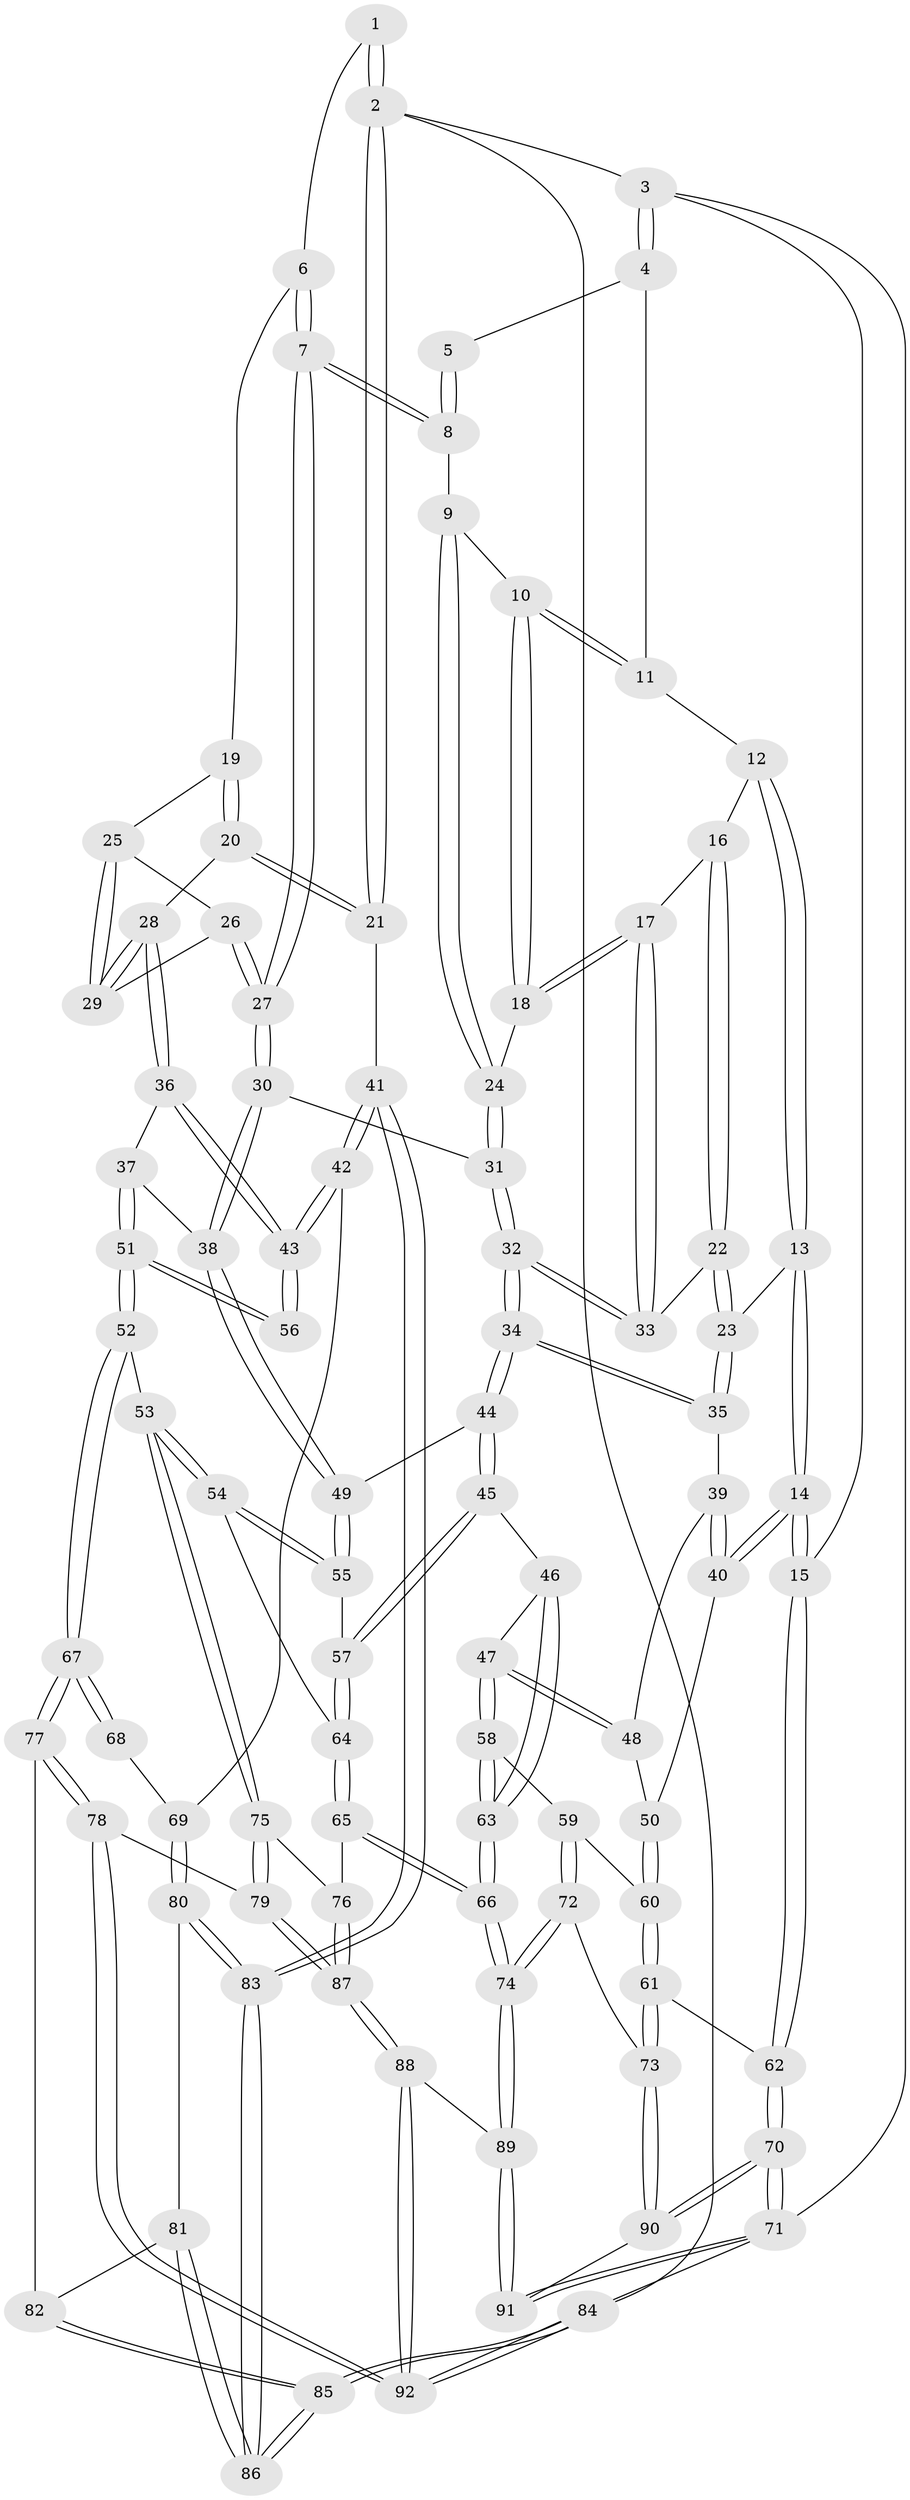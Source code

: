 // coarse degree distribution, {3: 0.16981132075471697, 6: 0.11320754716981132, 5: 0.39622641509433965, 4: 0.32075471698113206}
// Generated by graph-tools (version 1.1) at 2025/52/02/27/25 19:52:39]
// undirected, 92 vertices, 227 edges
graph export_dot {
graph [start="1"]
  node [color=gray90,style=filled];
  1 [pos="+0.8630913685125244+0"];
  2 [pos="+1+0"];
  3 [pos="+0+0"];
  4 [pos="+0.10296750139692508+0"];
  5 [pos="+0.6431488755576632+0"];
  6 [pos="+0.8632993059312896+0.1050069569507003"];
  7 [pos="+0.6479154507546866+0.17114369217878375"];
  8 [pos="+0.6046644133485701+0.05013387230690456"];
  9 [pos="+0.44058623854263285+0.09096188136268456"];
  10 [pos="+0.3918282770981491+0.10060956494121398"];
  11 [pos="+0.10821567642648895+0"];
  12 [pos="+0.14631894778135177+0.025172723482606164"];
  13 [pos="+0.13013227977302164+0.09072937137045245"];
  14 [pos="+0+0.35972343185875355"];
  15 [pos="+0+0.3581679537874506"];
  16 [pos="+0.2353509861164157+0.13819929471502945"];
  17 [pos="+0.3542456436634281+0.17914935025159295"];
  18 [pos="+0.3774898604579698+0.14134209216649082"];
  19 [pos="+0.8755110026262368+0.11612848893391112"];
  20 [pos="+1+0.18724580307019928"];
  21 [pos="+1+0.1477023803195824"];
  22 [pos="+0.22566266469650634+0.22498869399170252"];
  23 [pos="+0.15836018381386027+0.29607021719465404"];
  24 [pos="+0.47854182442378534+0.20416093373175614"];
  25 [pos="+0.8592334198730153+0.19305326498129527"];
  26 [pos="+0.7094048232222254+0.19963404343199773"];
  27 [pos="+0.6473950737700972+0.18064619850903946"];
  28 [pos="+0.8973642942310174+0.3093491362251927"];
  29 [pos="+0.8565229528288556+0.2529700513527628"];
  30 [pos="+0.6136100894149344+0.2877046642682921"];
  31 [pos="+0.5865923921969564+0.29009106159040327"];
  32 [pos="+0.38337980034819596+0.3363539673962365"];
  33 [pos="+0.3518155211312766+0.2183562025872047"];
  34 [pos="+0.32027291197225893+0.4177966481591045"];
  35 [pos="+0.14984741914063343+0.32468077601113937"];
  36 [pos="+0.8685731912923201+0.37690235667991484"];
  37 [pos="+0.6712887709219802+0.3847816914476454"];
  38 [pos="+0.6504025197240931+0.3591861264268549"];
  39 [pos="+0.1201890822590225+0.33142828040295735"];
  40 [pos="+0+0.363233592318841"];
  41 [pos="+1+0.5478282325236461"];
  42 [pos="+0.9859532260406818+0.54096961814908"];
  43 [pos="+0.9833697763112342+0.5400346911952028"];
  44 [pos="+0.32086631695902007+0.424053611102609"];
  45 [pos="+0.2994586100818877+0.4791918400936371"];
  46 [pos="+0.2877930661255002+0.4949365451263077"];
  47 [pos="+0.2777860718452575+0.5001476074425427"];
  48 [pos="+0.14940304722427206+0.5031904568647424"];
  49 [pos="+0.4591683573677825+0.49848220843578017"];
  50 [pos="+0.07677322232972889+0.5213484271464156"];
  51 [pos="+0.6712940807661975+0.5950127322756463"];
  52 [pos="+0.6648076317521651+0.6050007596851087"];
  53 [pos="+0.624372341242125+0.6284457609586079"];
  54 [pos="+0.5295450586217028+0.5885503076323605"];
  55 [pos="+0.5120863307999488+0.5754050405794269"];
  56 [pos="+0.8791109055814282+0.574139191941501"];
  57 [pos="+0.39817238811829375+0.6008507618570418"];
  58 [pos="+0.15671896005742536+0.624993584059432"];
  59 [pos="+0.12446948261039076+0.6317993488322199"];
  60 [pos="+0.10226469539144915+0.6209139501872037"];
  61 [pos="+0+0.6713253451563019"];
  62 [pos="+0+0.6484877029608241"];
  63 [pos="+0.307187317300968+0.728192660264081"];
  64 [pos="+0.3899696205633415+0.6820469175387092"];
  65 [pos="+0.34702568084261026+0.7710954680470021"];
  66 [pos="+0.32914858631999255+0.7733347822116247"];
  67 [pos="+0.7840420761462171+0.7485093467823958"];
  68 [pos="+0.8481320447272642+0.6840079982160188"];
  69 [pos="+0.916251156409814+0.7367497366351233"];
  70 [pos="+0+1"];
  71 [pos="+0+1"];
  72 [pos="+0.1383852720984301+0.8177959102644405"];
  73 [pos="+0.10925163033579191+0.8220305497023378"];
  74 [pos="+0.24638208507307324+0.8530758414612214"];
  75 [pos="+0.6101400837724981+0.6595081675767933"];
  76 [pos="+0.4221004539066074+0.7898939921883027"];
  77 [pos="+0.825857838488859+0.8418054126365309"];
  78 [pos="+0.8163650693117823+0.8583563575418327"];
  79 [pos="+0.6516415285937656+0.9478053030224775"];
  80 [pos="+0.9105882414936821+0.7719636487673127"];
  81 [pos="+0.9055860348581375+0.7884992695853679"];
  82 [pos="+0.8766966863361643+0.8205109693907158"];
  83 [pos="+1+0.6176751704962085"];
  84 [pos="+1+1"];
  85 [pos="+1+1"];
  86 [pos="+1+0.782367115324389"];
  87 [pos="+0.5998599638079448+1"];
  88 [pos="+0.5695776767589613+1"];
  89 [pos="+0.27610654583081257+1"];
  90 [pos="+0.03756022285868315+0.8663336769404772"];
  91 [pos="+0.2747533793631742+1"];
  92 [pos="+1+1"];
  1 -- 2;
  1 -- 2;
  1 -- 6;
  2 -- 3;
  2 -- 21;
  2 -- 21;
  2 -- 84;
  3 -- 4;
  3 -- 4;
  3 -- 15;
  3 -- 71;
  4 -- 5;
  4 -- 11;
  5 -- 8;
  5 -- 8;
  6 -- 7;
  6 -- 7;
  6 -- 19;
  7 -- 8;
  7 -- 8;
  7 -- 27;
  7 -- 27;
  8 -- 9;
  9 -- 10;
  9 -- 24;
  9 -- 24;
  10 -- 11;
  10 -- 11;
  10 -- 18;
  10 -- 18;
  11 -- 12;
  12 -- 13;
  12 -- 13;
  12 -- 16;
  13 -- 14;
  13 -- 14;
  13 -- 23;
  14 -- 15;
  14 -- 15;
  14 -- 40;
  14 -- 40;
  15 -- 62;
  15 -- 62;
  16 -- 17;
  16 -- 22;
  16 -- 22;
  17 -- 18;
  17 -- 18;
  17 -- 33;
  17 -- 33;
  18 -- 24;
  19 -- 20;
  19 -- 20;
  19 -- 25;
  20 -- 21;
  20 -- 21;
  20 -- 28;
  21 -- 41;
  22 -- 23;
  22 -- 23;
  22 -- 33;
  23 -- 35;
  23 -- 35;
  24 -- 31;
  24 -- 31;
  25 -- 26;
  25 -- 29;
  25 -- 29;
  26 -- 27;
  26 -- 27;
  26 -- 29;
  27 -- 30;
  27 -- 30;
  28 -- 29;
  28 -- 29;
  28 -- 36;
  28 -- 36;
  30 -- 31;
  30 -- 38;
  30 -- 38;
  31 -- 32;
  31 -- 32;
  32 -- 33;
  32 -- 33;
  32 -- 34;
  32 -- 34;
  34 -- 35;
  34 -- 35;
  34 -- 44;
  34 -- 44;
  35 -- 39;
  36 -- 37;
  36 -- 43;
  36 -- 43;
  37 -- 38;
  37 -- 51;
  37 -- 51;
  38 -- 49;
  38 -- 49;
  39 -- 40;
  39 -- 40;
  39 -- 48;
  40 -- 50;
  41 -- 42;
  41 -- 42;
  41 -- 83;
  41 -- 83;
  42 -- 43;
  42 -- 43;
  42 -- 69;
  43 -- 56;
  43 -- 56;
  44 -- 45;
  44 -- 45;
  44 -- 49;
  45 -- 46;
  45 -- 57;
  45 -- 57;
  46 -- 47;
  46 -- 63;
  46 -- 63;
  47 -- 48;
  47 -- 48;
  47 -- 58;
  47 -- 58;
  48 -- 50;
  49 -- 55;
  49 -- 55;
  50 -- 60;
  50 -- 60;
  51 -- 52;
  51 -- 52;
  51 -- 56;
  51 -- 56;
  52 -- 53;
  52 -- 67;
  52 -- 67;
  53 -- 54;
  53 -- 54;
  53 -- 75;
  53 -- 75;
  54 -- 55;
  54 -- 55;
  54 -- 64;
  55 -- 57;
  57 -- 64;
  57 -- 64;
  58 -- 59;
  58 -- 63;
  58 -- 63;
  59 -- 60;
  59 -- 72;
  59 -- 72;
  60 -- 61;
  60 -- 61;
  61 -- 62;
  61 -- 73;
  61 -- 73;
  62 -- 70;
  62 -- 70;
  63 -- 66;
  63 -- 66;
  64 -- 65;
  64 -- 65;
  65 -- 66;
  65 -- 66;
  65 -- 76;
  66 -- 74;
  66 -- 74;
  67 -- 68;
  67 -- 68;
  67 -- 77;
  67 -- 77;
  68 -- 69;
  69 -- 80;
  69 -- 80;
  70 -- 71;
  70 -- 71;
  70 -- 90;
  70 -- 90;
  71 -- 84;
  71 -- 91;
  71 -- 91;
  72 -- 73;
  72 -- 74;
  72 -- 74;
  73 -- 90;
  73 -- 90;
  74 -- 89;
  74 -- 89;
  75 -- 76;
  75 -- 79;
  75 -- 79;
  76 -- 87;
  76 -- 87;
  77 -- 78;
  77 -- 78;
  77 -- 82;
  78 -- 79;
  78 -- 92;
  78 -- 92;
  79 -- 87;
  79 -- 87;
  80 -- 81;
  80 -- 83;
  80 -- 83;
  81 -- 82;
  81 -- 86;
  81 -- 86;
  82 -- 85;
  82 -- 85;
  83 -- 86;
  83 -- 86;
  84 -- 85;
  84 -- 85;
  84 -- 92;
  84 -- 92;
  85 -- 86;
  85 -- 86;
  87 -- 88;
  87 -- 88;
  88 -- 89;
  88 -- 92;
  88 -- 92;
  89 -- 91;
  89 -- 91;
  90 -- 91;
}
